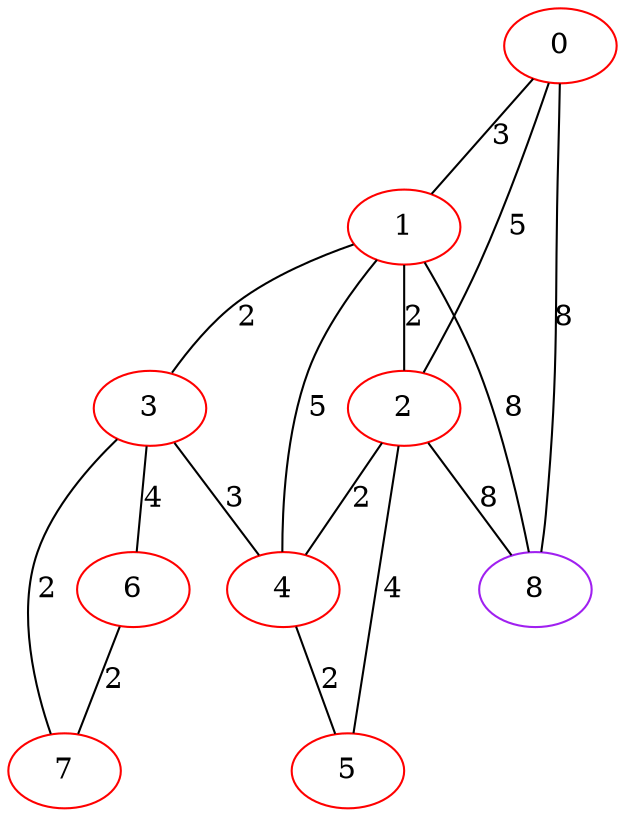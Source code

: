 graph "" {
0 [color=red, weight=1];
1 [color=red, weight=1];
2 [color=red, weight=1];
3 [color=red, weight=1];
4 [color=red, weight=1];
5 [color=red, weight=1];
6 [color=red, weight=1];
7 [color=red, weight=1];
8 [color=purple, weight=4];
0 -- 8  [key=0, label=8];
0 -- 1  [key=0, label=3];
0 -- 2  [key=0, label=5];
1 -- 8  [key=0, label=8];
1 -- 2  [key=0, label=2];
1 -- 3  [key=0, label=2];
1 -- 4  [key=0, label=5];
2 -- 4  [key=0, label=2];
2 -- 5  [key=0, label=4];
2 -- 8  [key=0, label=8];
3 -- 4  [key=0, label=3];
3 -- 6  [key=0, label=4];
3 -- 7  [key=0, label=2];
4 -- 5  [key=0, label=2];
6 -- 7  [key=0, label=2];
}
